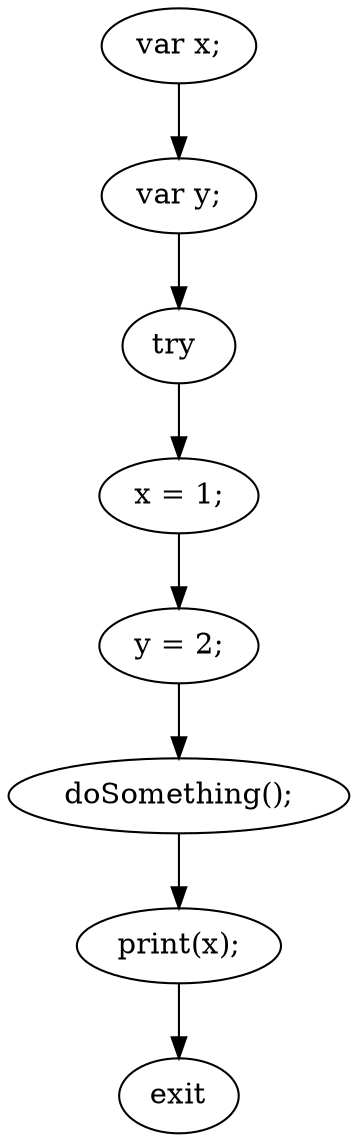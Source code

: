 digraph {
"0" [label="exit"] 
"1" [label="y = 2;\n"] 
"2" [label="x = 1;\n"] 
"3" [label="print(x);\n"] 
"4" [label="var y;\n"] 
"5" [label="doSomething();\n"] 
"6" [label="var x;\n"] 
"7" [label="try "] 
"1" -> "5" [label=""] 
"2" -> "1" [label=""] 
"3" -> "0" [label=""] 
"4" -> "7" [label=""] 
"5" -> "3" [label=""] 
"6" -> "4" [label=""] 
"7" -> "2" [label=""] 
}
